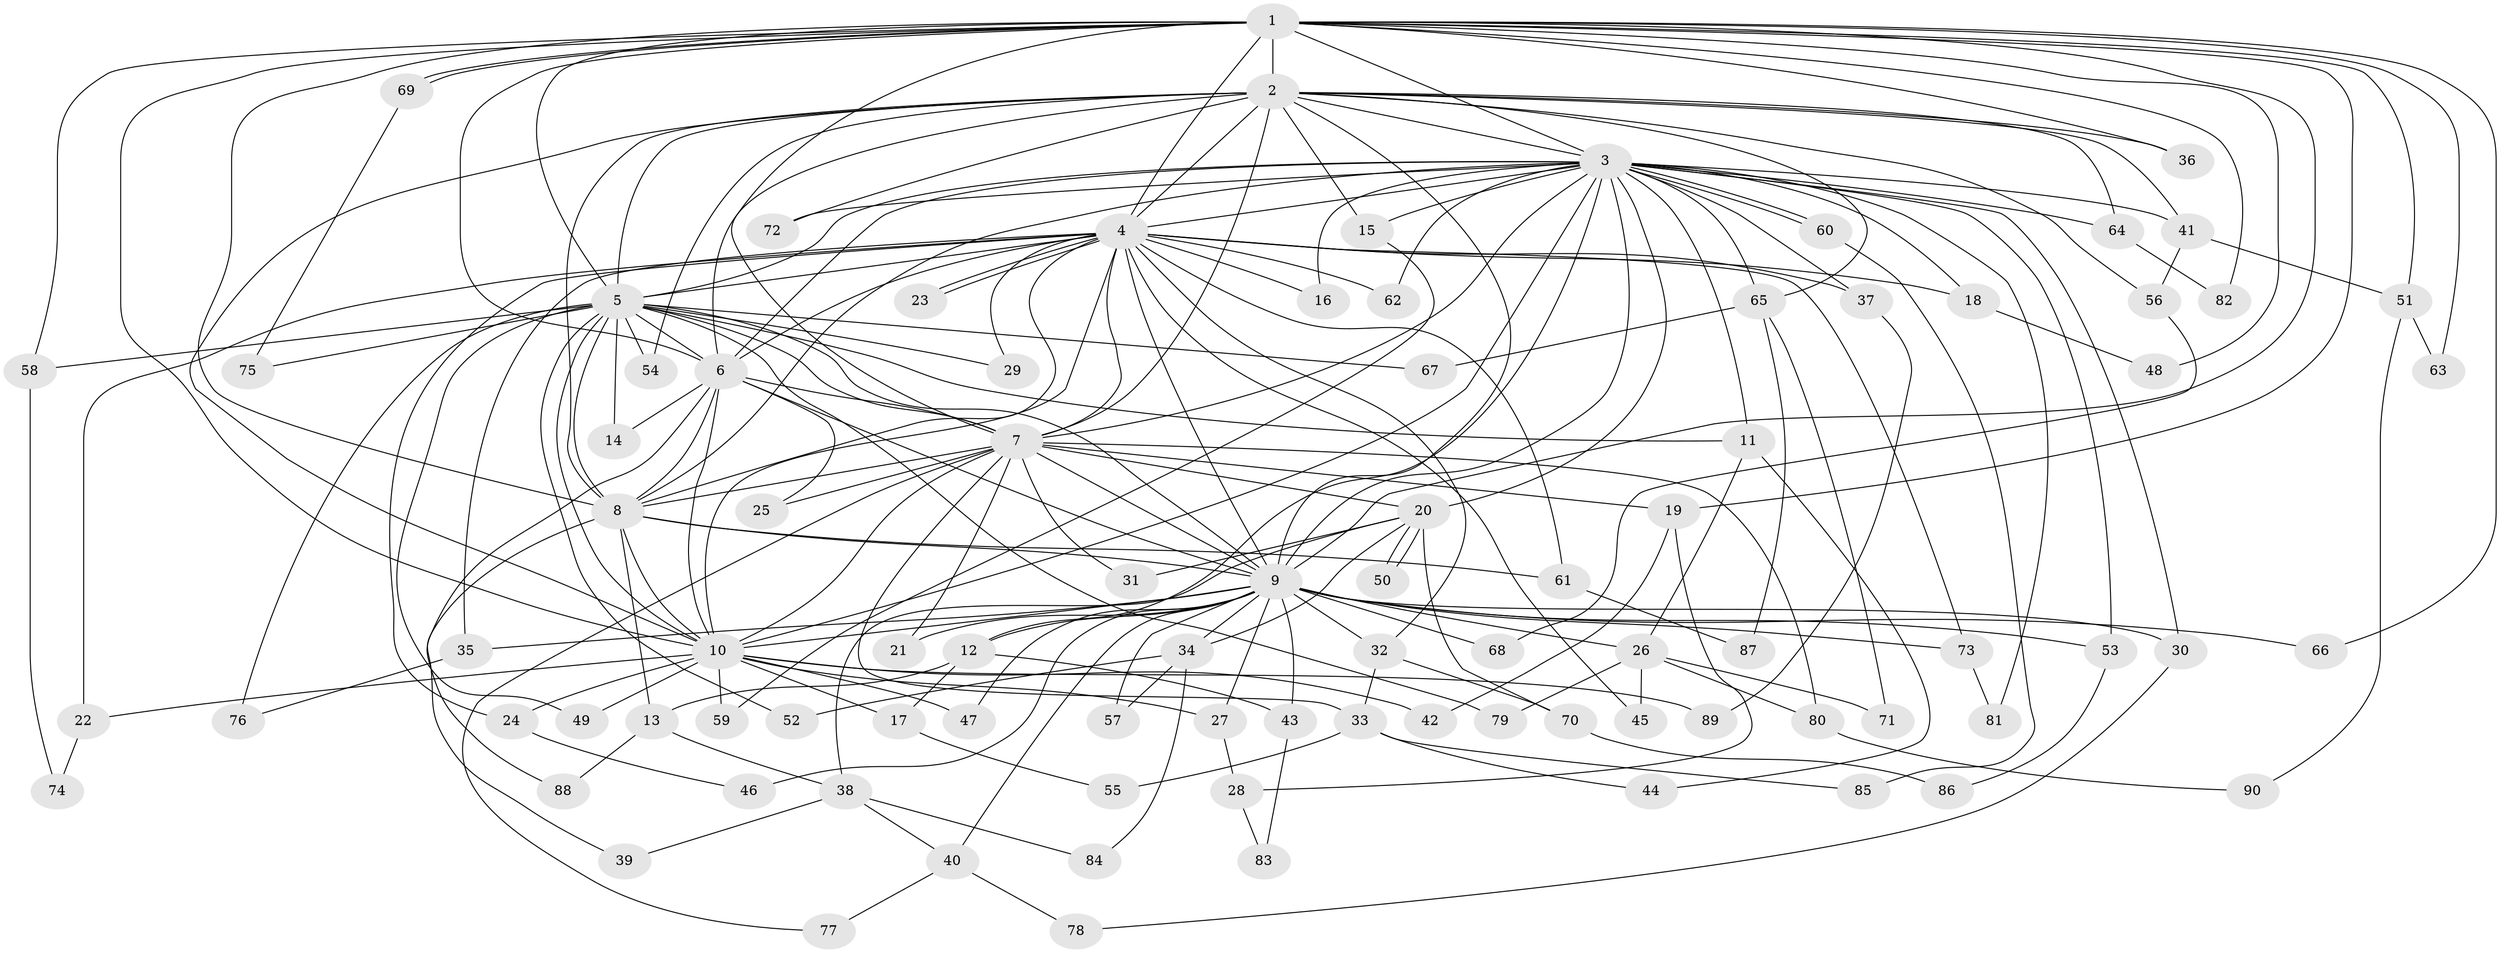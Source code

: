 // Generated by graph-tools (version 1.1) at 2025/01/03/09/25 03:01:20]
// undirected, 90 vertices, 205 edges
graph export_dot {
graph [start="1"]
  node [color=gray90,style=filled];
  1;
  2;
  3;
  4;
  5;
  6;
  7;
  8;
  9;
  10;
  11;
  12;
  13;
  14;
  15;
  16;
  17;
  18;
  19;
  20;
  21;
  22;
  23;
  24;
  25;
  26;
  27;
  28;
  29;
  30;
  31;
  32;
  33;
  34;
  35;
  36;
  37;
  38;
  39;
  40;
  41;
  42;
  43;
  44;
  45;
  46;
  47;
  48;
  49;
  50;
  51;
  52;
  53;
  54;
  55;
  56;
  57;
  58;
  59;
  60;
  61;
  62;
  63;
  64;
  65;
  66;
  67;
  68;
  69;
  70;
  71;
  72;
  73;
  74;
  75;
  76;
  77;
  78;
  79;
  80;
  81;
  82;
  83;
  84;
  85;
  86;
  87;
  88;
  89;
  90;
  1 -- 2;
  1 -- 3;
  1 -- 4;
  1 -- 5;
  1 -- 6;
  1 -- 7;
  1 -- 8;
  1 -- 9;
  1 -- 10;
  1 -- 19;
  1 -- 36;
  1 -- 48;
  1 -- 51;
  1 -- 58;
  1 -- 63;
  1 -- 66;
  1 -- 69;
  1 -- 69;
  1 -- 82;
  2 -- 3;
  2 -- 4;
  2 -- 5;
  2 -- 6;
  2 -- 7;
  2 -- 8;
  2 -- 9;
  2 -- 10;
  2 -- 15;
  2 -- 36;
  2 -- 41;
  2 -- 54;
  2 -- 56;
  2 -- 64;
  2 -- 65;
  2 -- 72;
  3 -- 4;
  3 -- 5;
  3 -- 6;
  3 -- 7;
  3 -- 8;
  3 -- 9;
  3 -- 10;
  3 -- 11;
  3 -- 12;
  3 -- 15;
  3 -- 16;
  3 -- 18;
  3 -- 20;
  3 -- 30;
  3 -- 37;
  3 -- 41;
  3 -- 53;
  3 -- 60;
  3 -- 60;
  3 -- 62;
  3 -- 64;
  3 -- 65;
  3 -- 72;
  3 -- 81;
  4 -- 5;
  4 -- 6;
  4 -- 7;
  4 -- 8;
  4 -- 9;
  4 -- 10;
  4 -- 16;
  4 -- 18;
  4 -- 22;
  4 -- 23;
  4 -- 23;
  4 -- 24;
  4 -- 29;
  4 -- 32;
  4 -- 35;
  4 -- 37;
  4 -- 45;
  4 -- 61;
  4 -- 62;
  4 -- 73;
  5 -- 6;
  5 -- 7;
  5 -- 8;
  5 -- 9;
  5 -- 10;
  5 -- 11;
  5 -- 14;
  5 -- 29;
  5 -- 49;
  5 -- 52;
  5 -- 54;
  5 -- 58;
  5 -- 67;
  5 -- 75;
  5 -- 76;
  5 -- 79;
  6 -- 7;
  6 -- 8;
  6 -- 9;
  6 -- 10;
  6 -- 14;
  6 -- 25;
  6 -- 88;
  7 -- 8;
  7 -- 9;
  7 -- 10;
  7 -- 19;
  7 -- 20;
  7 -- 21;
  7 -- 25;
  7 -- 31;
  7 -- 33;
  7 -- 77;
  7 -- 80;
  8 -- 9;
  8 -- 10;
  8 -- 13;
  8 -- 39;
  8 -- 61;
  9 -- 10;
  9 -- 12;
  9 -- 21;
  9 -- 26;
  9 -- 27;
  9 -- 30;
  9 -- 32;
  9 -- 34;
  9 -- 35;
  9 -- 40;
  9 -- 43;
  9 -- 46;
  9 -- 47;
  9 -- 53;
  9 -- 57;
  9 -- 66;
  9 -- 68;
  9 -- 73;
  10 -- 17;
  10 -- 22;
  10 -- 24;
  10 -- 27;
  10 -- 42;
  10 -- 47;
  10 -- 49;
  10 -- 59;
  10 -- 89;
  11 -- 26;
  11 -- 44;
  12 -- 13;
  12 -- 17;
  12 -- 43;
  13 -- 38;
  13 -- 88;
  15 -- 59;
  17 -- 55;
  18 -- 48;
  19 -- 28;
  19 -- 42;
  20 -- 31;
  20 -- 34;
  20 -- 38;
  20 -- 50;
  20 -- 50;
  20 -- 70;
  22 -- 74;
  24 -- 46;
  26 -- 45;
  26 -- 71;
  26 -- 79;
  26 -- 80;
  27 -- 28;
  28 -- 83;
  30 -- 78;
  32 -- 33;
  32 -- 70;
  33 -- 44;
  33 -- 55;
  33 -- 85;
  34 -- 52;
  34 -- 57;
  34 -- 84;
  35 -- 76;
  37 -- 89;
  38 -- 39;
  38 -- 40;
  38 -- 84;
  40 -- 77;
  40 -- 78;
  41 -- 51;
  41 -- 56;
  43 -- 83;
  51 -- 63;
  51 -- 90;
  53 -- 86;
  56 -- 68;
  58 -- 74;
  60 -- 85;
  61 -- 87;
  64 -- 82;
  65 -- 67;
  65 -- 71;
  65 -- 87;
  69 -- 75;
  70 -- 86;
  73 -- 81;
  80 -- 90;
}
